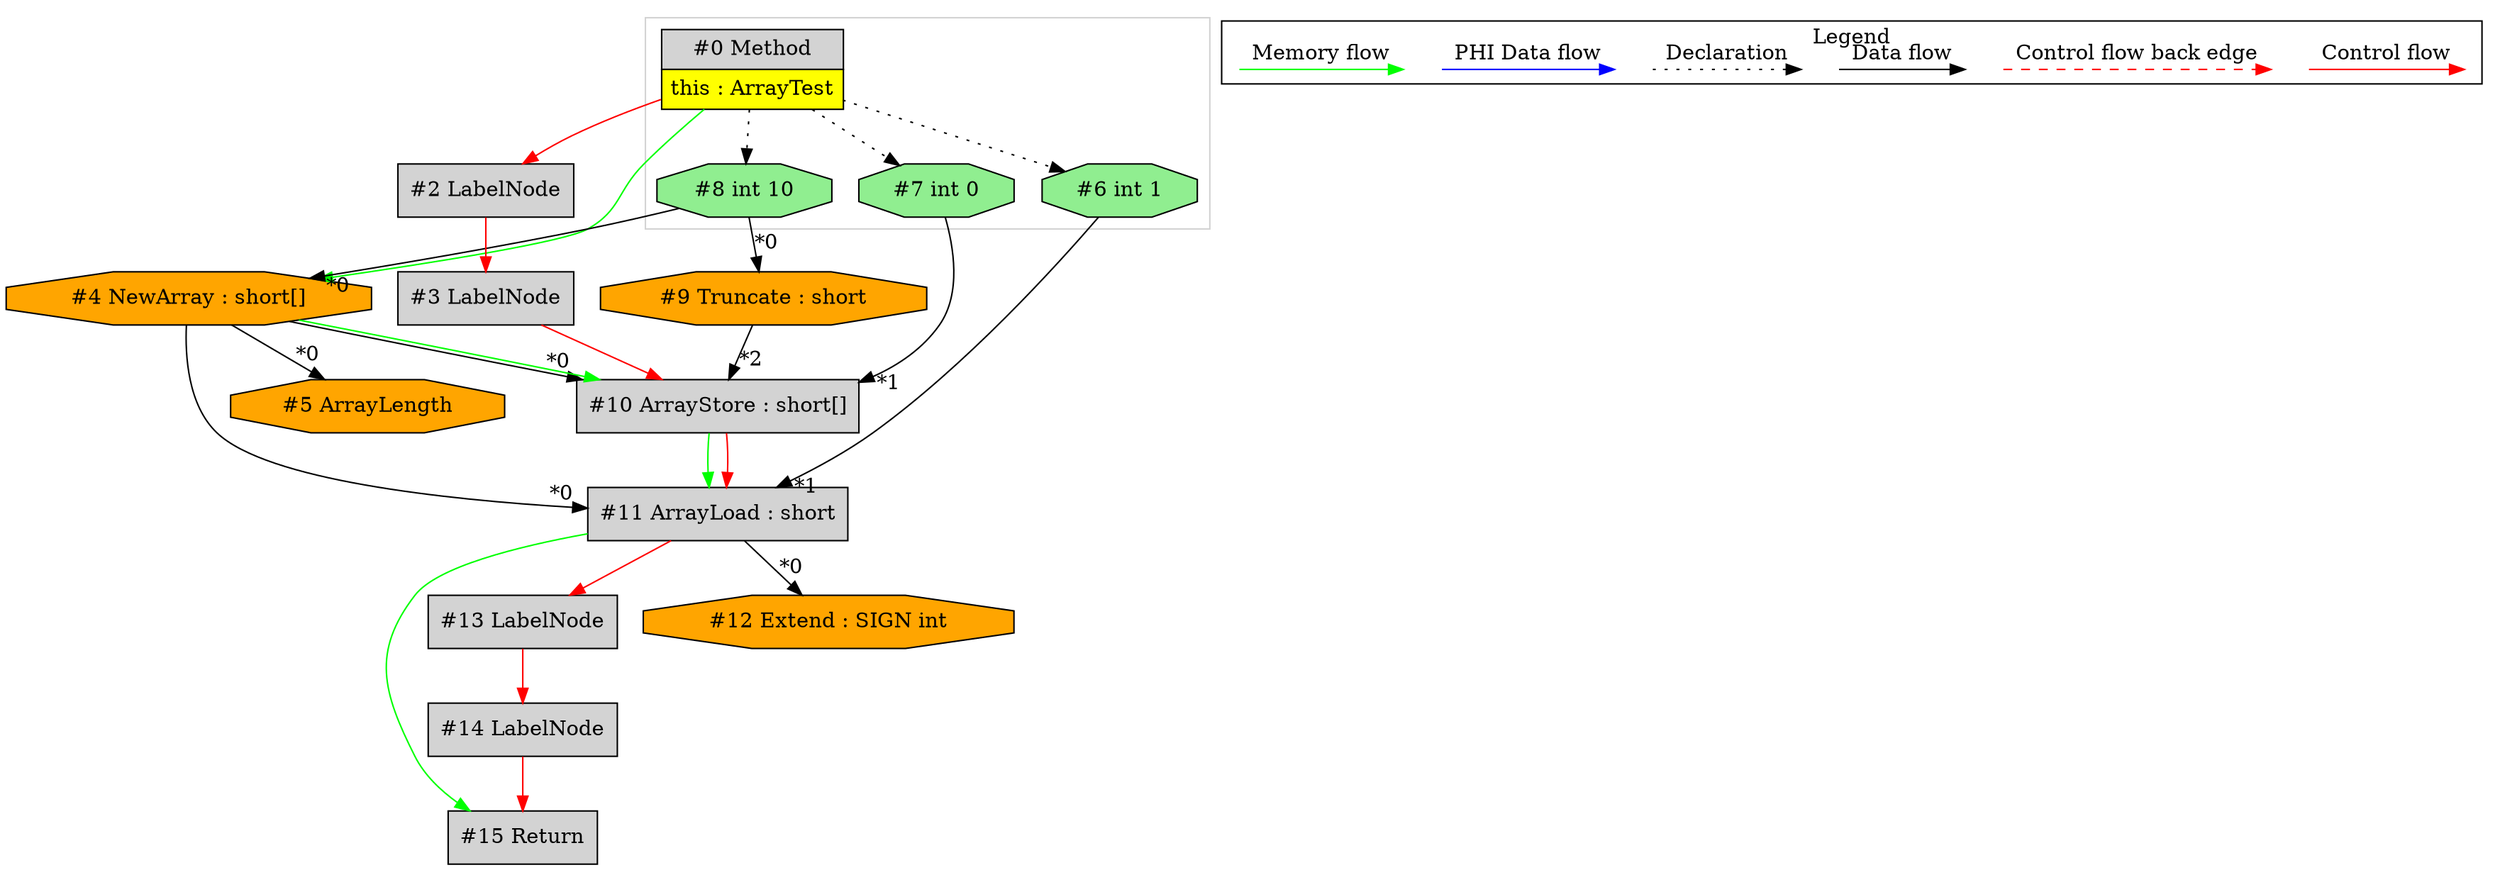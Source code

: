 digraph {
 node0[margin="0", label=<<table border="0" cellborder="1" cellspacing="0" cellpadding="5"><tr><td colspan="1">#0 Method</td></tr><tr><td port="prj1" bgcolor="yellow">this : ArrayTest</td></tr></table>>,shape=none, fillcolor=lightgrey, style=filled];
 node8[label="#8 int 10",shape=octagon, fillcolor=lightgreen, style=filled];
 node0 -> node8[style=dotted];
 node9[label="#9 Truncate : short",shape=octagon, fillcolor=orange, style=filled];
 node8 -> node9[headlabel="*0", labeldistance=2];
 node10[label="#10 ArrayStore : short[]",shape=box, fillcolor=lightgrey, style=filled];
 node4 -> node10[headlabel="*0", labeldistance=2];
 node7 -> node10[headlabel="*1", labeldistance=2];
 node9 -> node10[headlabel="*2", labeldistance=2];
 node4 -> node10[labeldistance=2, color=green, constraint=false];
 node3 -> node10[labeldistance=2, color=red, fontcolor=red];
 node3[label="#3 LabelNode",shape=box, fillcolor=lightgrey, style=filled];
 node2 -> node3[labeldistance=2, color=red, fontcolor=red];
 node2[label="#2 LabelNode",shape=box, fillcolor=lightgrey, style=filled];
 node0 -> node2[labeldistance=2, color=red, fontcolor=red];
 node4[label="#4 NewArray : short[]",shape=octagon, fillcolor=orange, style=filled];
 node8 -> node4[headlabel="*0", labeldistance=2];
 node0 -> node4[labeldistance=2, color=green, constraint=false];
 node11[label="#11 ArrayLoad : short",shape=box, fillcolor=lightgrey, style=filled];
 node4 -> node11[headlabel="*0", labeldistance=2];
 node6 -> node11[headlabel="*1", labeldistance=2];
 node10 -> node11[labeldistance=2, color=green, constraint=false];
 node10 -> node11[labeldistance=2, color=red, fontcolor=red];
 node6[label="#6 int 1",shape=octagon, fillcolor=lightgreen, style=filled];
 node0 -> node6[style=dotted];
 node13[label="#13 LabelNode",shape=box, fillcolor=lightgrey, style=filled];
 node11 -> node13[labeldistance=2, color=red, fontcolor=red];
 node14[label="#14 LabelNode",shape=box, fillcolor=lightgrey, style=filled];
 node13 -> node14[labeldistance=2, color=red, fontcolor=red];
 node15[label="#15 Return",shape=box, fillcolor=lightgrey, style=filled];
 node14 -> node15[labeldistance=2, color=red, fontcolor=red];
 node11 -> node15[labeldistance=2, color=green, constraint=false];
 node12[label="#12 Extend : SIGN int",shape=octagon, fillcolor=orange, style=filled];
 node11 -> node12[headlabel="*0", labeldistance=2];
 node5[label="#5 ArrayLength",shape=octagon, fillcolor=orange, style=filled];
 node4 -> node5[headlabel="*0", labeldistance=2];
 node7[label="#7 int 0",shape=octagon, fillcolor=lightgreen, style=filled];
 node0 -> node7[style=dotted];
 subgraph cluster_0 {
  color=lightgray;
  node0;
  node6;
  node7;
  node8;
 }
 subgraph cluster_000 {
  label = "Legend";
  node [shape=point]
  {
   rank=same;
   c0 [style = invis];
   c1 [style = invis];
   c2 [style = invis];
   c3 [style = invis];
   d0 [style = invis];
   d1 [style = invis];
   d2 [style = invis];
   d3 [style = invis];
   d4 [style = invis];
   d5 [style = invis];
   d6 [style = invis];
   d7 [style = invis];
  }
  c0 -> c1 [label="Control flow", style=solid, color=red]
  c2 -> c3 [label="Control flow back edge", style=dashed, color=red]
  d0 -> d1 [label="Data flow"]
  d2 -> d3 [label="Declaration", style=dotted]
  d4 -> d5 [label="PHI Data flow", color=blue]
  d6 -> d7 [label="Memory flow", color=green]
 }

}
